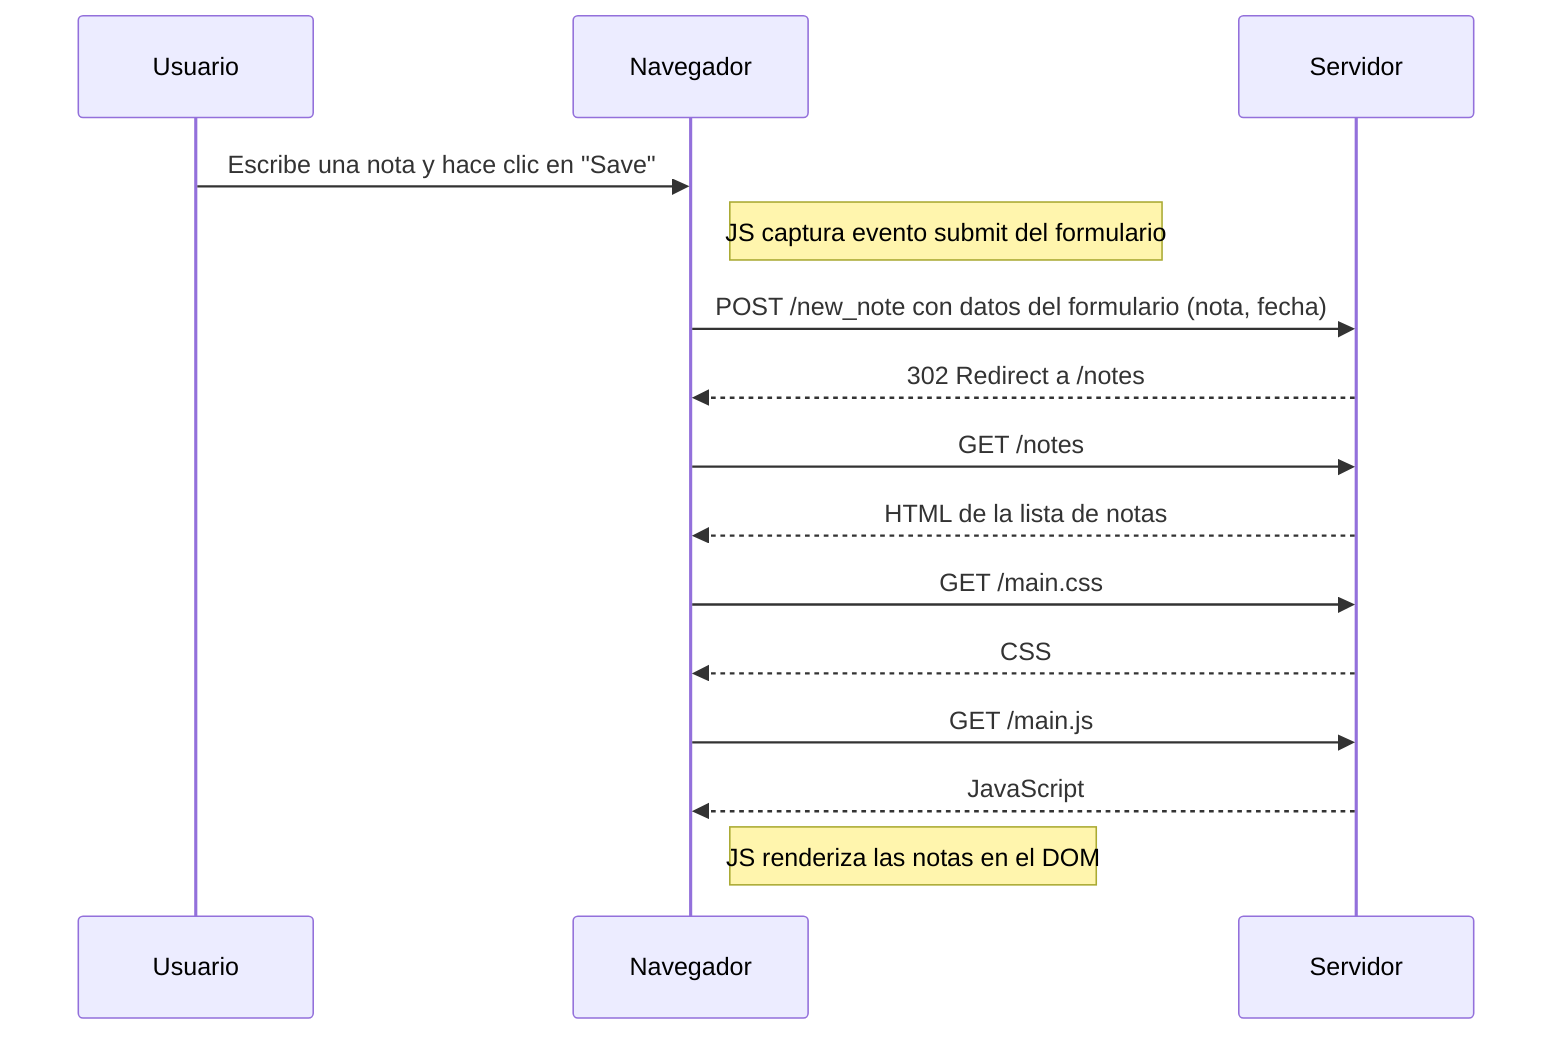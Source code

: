 sequenceDiagram
    participant Usuario
    participant Navegador
    participant Servidor

    Usuario->>Navegador: Escribe una nota y hace clic en "Save"
    Note right of Navegador: JS captura evento submit del formulario
    Navegador->>Servidor: POST /new_note con datos del formulario (nota, fecha)
    Servidor-->>Navegador: 302 Redirect a /notes
    Navegador->>Servidor: GET /notes
    Servidor-->>Navegador: HTML de la lista de notas
    Navegador->>Servidor: GET /main.css
    Servidor-->>Navegador: CSS
    Navegador->>Servidor: GET /main.js
    Servidor-->>Navegador: JavaScript
    Note right of Navegador: JS renderiza las notas en el DOM